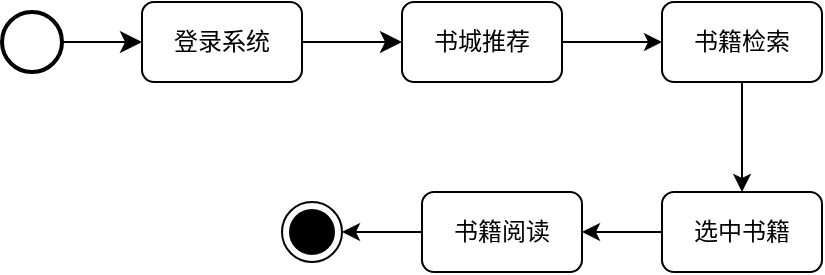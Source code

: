 <mxfile version="21.3.7" type="github">
  <diagram name="第 1 页" id="hMy5IJMOB4vH2CBXV5SD">
    <mxGraphModel dx="1050" dy="541" grid="1" gridSize="10" guides="1" tooltips="1" connect="1" arrows="1" fold="1" page="1" pageScale="1" pageWidth="827" pageHeight="1169" math="0" shadow="0">
      <root>
        <mxCell id="0" />
        <mxCell id="1" parent="0" />
        <mxCell id="GC01VOD26zwxeydr-6ld-11" value="" style="strokeWidth=2;html=1;shape=mxgraph.flowchart.start_2;whiteSpace=wrap;" vertex="1" parent="1">
          <mxGeometry x="70" y="490" width="30" height="30" as="geometry" />
        </mxCell>
        <mxCell id="GC01VOD26zwxeydr-6ld-12" value="登录系统" style="rounded=1;whiteSpace=wrap;html=1;" vertex="1" parent="1">
          <mxGeometry x="140" y="485" width="80" height="40" as="geometry" />
        </mxCell>
        <mxCell id="GC01VOD26zwxeydr-6ld-13" value="书城推荐" style="rounded=1;whiteSpace=wrap;html=1;" vertex="1" parent="1">
          <mxGeometry x="270" y="485" width="80" height="40" as="geometry" />
        </mxCell>
        <mxCell id="GC01VOD26zwxeydr-6ld-16" value="书籍检索" style="rounded=1;whiteSpace=wrap;html=1;" vertex="1" parent="1">
          <mxGeometry x="400" y="485" width="80" height="40" as="geometry" />
        </mxCell>
        <mxCell id="GC01VOD26zwxeydr-6ld-17" value="选中书籍" style="rounded=1;whiteSpace=wrap;html=1;" vertex="1" parent="1">
          <mxGeometry x="400" y="580" width="80" height="40" as="geometry" />
        </mxCell>
        <mxCell id="GC01VOD26zwxeydr-6ld-18" value="书籍阅读" style="rounded=1;whiteSpace=wrap;html=1;" vertex="1" parent="1">
          <mxGeometry x="280" y="580" width="80" height="40" as="geometry" />
        </mxCell>
        <mxCell id="GC01VOD26zwxeydr-6ld-20" value="" style="ellipse;html=1;shape=endState;fillColor=strokeColor;" vertex="1" parent="1">
          <mxGeometry x="210" y="585" width="30" height="30" as="geometry" />
        </mxCell>
        <mxCell id="GC01VOD26zwxeydr-6ld-22" value="" style="edgeStyle=segmentEdgeStyle;endArrow=classic;html=1;curved=0;rounded=0;endSize=8;startSize=8;exitX=1;exitY=0.5;exitDx=0;exitDy=0;exitPerimeter=0;entryX=0;entryY=0.5;entryDx=0;entryDy=0;" edge="1" parent="1" source="GC01VOD26zwxeydr-6ld-11" target="GC01VOD26zwxeydr-6ld-12">
          <mxGeometry width="50" height="50" relative="1" as="geometry">
            <mxPoint x="550" y="540" as="sourcePoint" />
            <mxPoint x="600" y="490" as="targetPoint" />
          </mxGeometry>
        </mxCell>
        <mxCell id="GC01VOD26zwxeydr-6ld-23" value="" style="edgeStyle=segmentEdgeStyle;endArrow=classic;html=1;curved=0;rounded=0;endSize=8;startSize=8;exitX=1;exitY=0.5;exitDx=0;exitDy=0;entryX=0;entryY=0.5;entryDx=0;entryDy=0;" edge="1" parent="1" source="GC01VOD26zwxeydr-6ld-12" target="GC01VOD26zwxeydr-6ld-13">
          <mxGeometry width="50" height="50" relative="1" as="geometry">
            <mxPoint x="110" y="515" as="sourcePoint" />
            <mxPoint x="150" y="515" as="targetPoint" />
          </mxGeometry>
        </mxCell>
        <mxCell id="GC01VOD26zwxeydr-6ld-24" value="" style="endArrow=classic;html=1;rounded=0;exitX=1;exitY=0.5;exitDx=0;exitDy=0;entryX=0;entryY=0.5;entryDx=0;entryDy=0;" edge="1" parent="1" source="GC01VOD26zwxeydr-6ld-13" target="GC01VOD26zwxeydr-6ld-16">
          <mxGeometry width="50" height="50" relative="1" as="geometry">
            <mxPoint x="550" y="540" as="sourcePoint" />
            <mxPoint x="600" y="490" as="targetPoint" />
          </mxGeometry>
        </mxCell>
        <mxCell id="GC01VOD26zwxeydr-6ld-25" value="" style="endArrow=classic;html=1;rounded=0;exitX=0.5;exitY=1;exitDx=0;exitDy=0;entryX=0.5;entryY=0;entryDx=0;entryDy=0;" edge="1" parent="1" source="GC01VOD26zwxeydr-6ld-16" target="GC01VOD26zwxeydr-6ld-17">
          <mxGeometry width="50" height="50" relative="1" as="geometry">
            <mxPoint x="550" y="540" as="sourcePoint" />
            <mxPoint x="600" y="490" as="targetPoint" />
          </mxGeometry>
        </mxCell>
        <mxCell id="GC01VOD26zwxeydr-6ld-26" value="" style="endArrow=classic;html=1;rounded=0;exitX=0;exitY=0.5;exitDx=0;exitDy=0;entryX=1;entryY=0.5;entryDx=0;entryDy=0;" edge="1" parent="1" source="GC01VOD26zwxeydr-6ld-17" target="GC01VOD26zwxeydr-6ld-18">
          <mxGeometry width="50" height="50" relative="1" as="geometry">
            <mxPoint x="550" y="540" as="sourcePoint" />
            <mxPoint x="600" y="490" as="targetPoint" />
          </mxGeometry>
        </mxCell>
        <mxCell id="GC01VOD26zwxeydr-6ld-27" value="" style="endArrow=classic;html=1;rounded=0;exitX=0;exitY=0.5;exitDx=0;exitDy=0;entryX=1;entryY=0.5;entryDx=0;entryDy=0;" edge="1" parent="1" source="GC01VOD26zwxeydr-6ld-18" target="GC01VOD26zwxeydr-6ld-20">
          <mxGeometry width="50" height="50" relative="1" as="geometry">
            <mxPoint x="550" y="540" as="sourcePoint" />
            <mxPoint x="600" y="490" as="targetPoint" />
          </mxGeometry>
        </mxCell>
      </root>
    </mxGraphModel>
  </diagram>
</mxfile>
